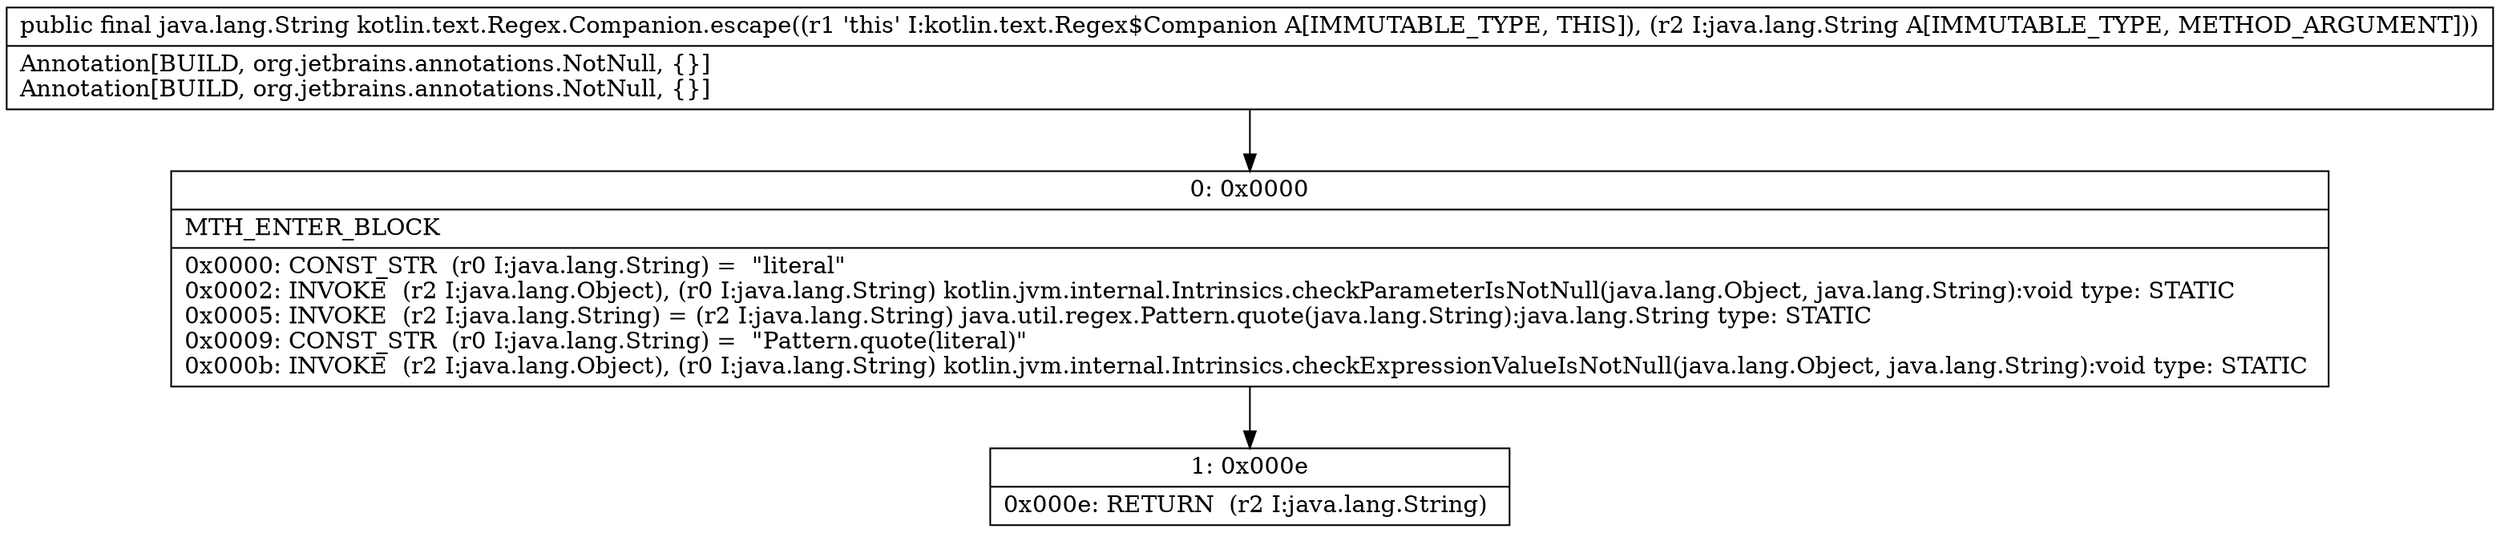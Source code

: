 digraph "CFG forkotlin.text.Regex.Companion.escape(Ljava\/lang\/String;)Ljava\/lang\/String;" {
Node_0 [shape=record,label="{0\:\ 0x0000|MTH_ENTER_BLOCK\l|0x0000: CONST_STR  (r0 I:java.lang.String) =  \"literal\" \l0x0002: INVOKE  (r2 I:java.lang.Object), (r0 I:java.lang.String) kotlin.jvm.internal.Intrinsics.checkParameterIsNotNull(java.lang.Object, java.lang.String):void type: STATIC \l0x0005: INVOKE  (r2 I:java.lang.String) = (r2 I:java.lang.String) java.util.regex.Pattern.quote(java.lang.String):java.lang.String type: STATIC \l0x0009: CONST_STR  (r0 I:java.lang.String) =  \"Pattern.quote(literal)\" \l0x000b: INVOKE  (r2 I:java.lang.Object), (r0 I:java.lang.String) kotlin.jvm.internal.Intrinsics.checkExpressionValueIsNotNull(java.lang.Object, java.lang.String):void type: STATIC \l}"];
Node_1 [shape=record,label="{1\:\ 0x000e|0x000e: RETURN  (r2 I:java.lang.String) \l}"];
MethodNode[shape=record,label="{public final java.lang.String kotlin.text.Regex.Companion.escape((r1 'this' I:kotlin.text.Regex$Companion A[IMMUTABLE_TYPE, THIS]), (r2 I:java.lang.String A[IMMUTABLE_TYPE, METHOD_ARGUMENT]))  | Annotation[BUILD, org.jetbrains.annotations.NotNull, \{\}]\lAnnotation[BUILD, org.jetbrains.annotations.NotNull, \{\}]\l}"];
MethodNode -> Node_0;
Node_0 -> Node_1;
}

